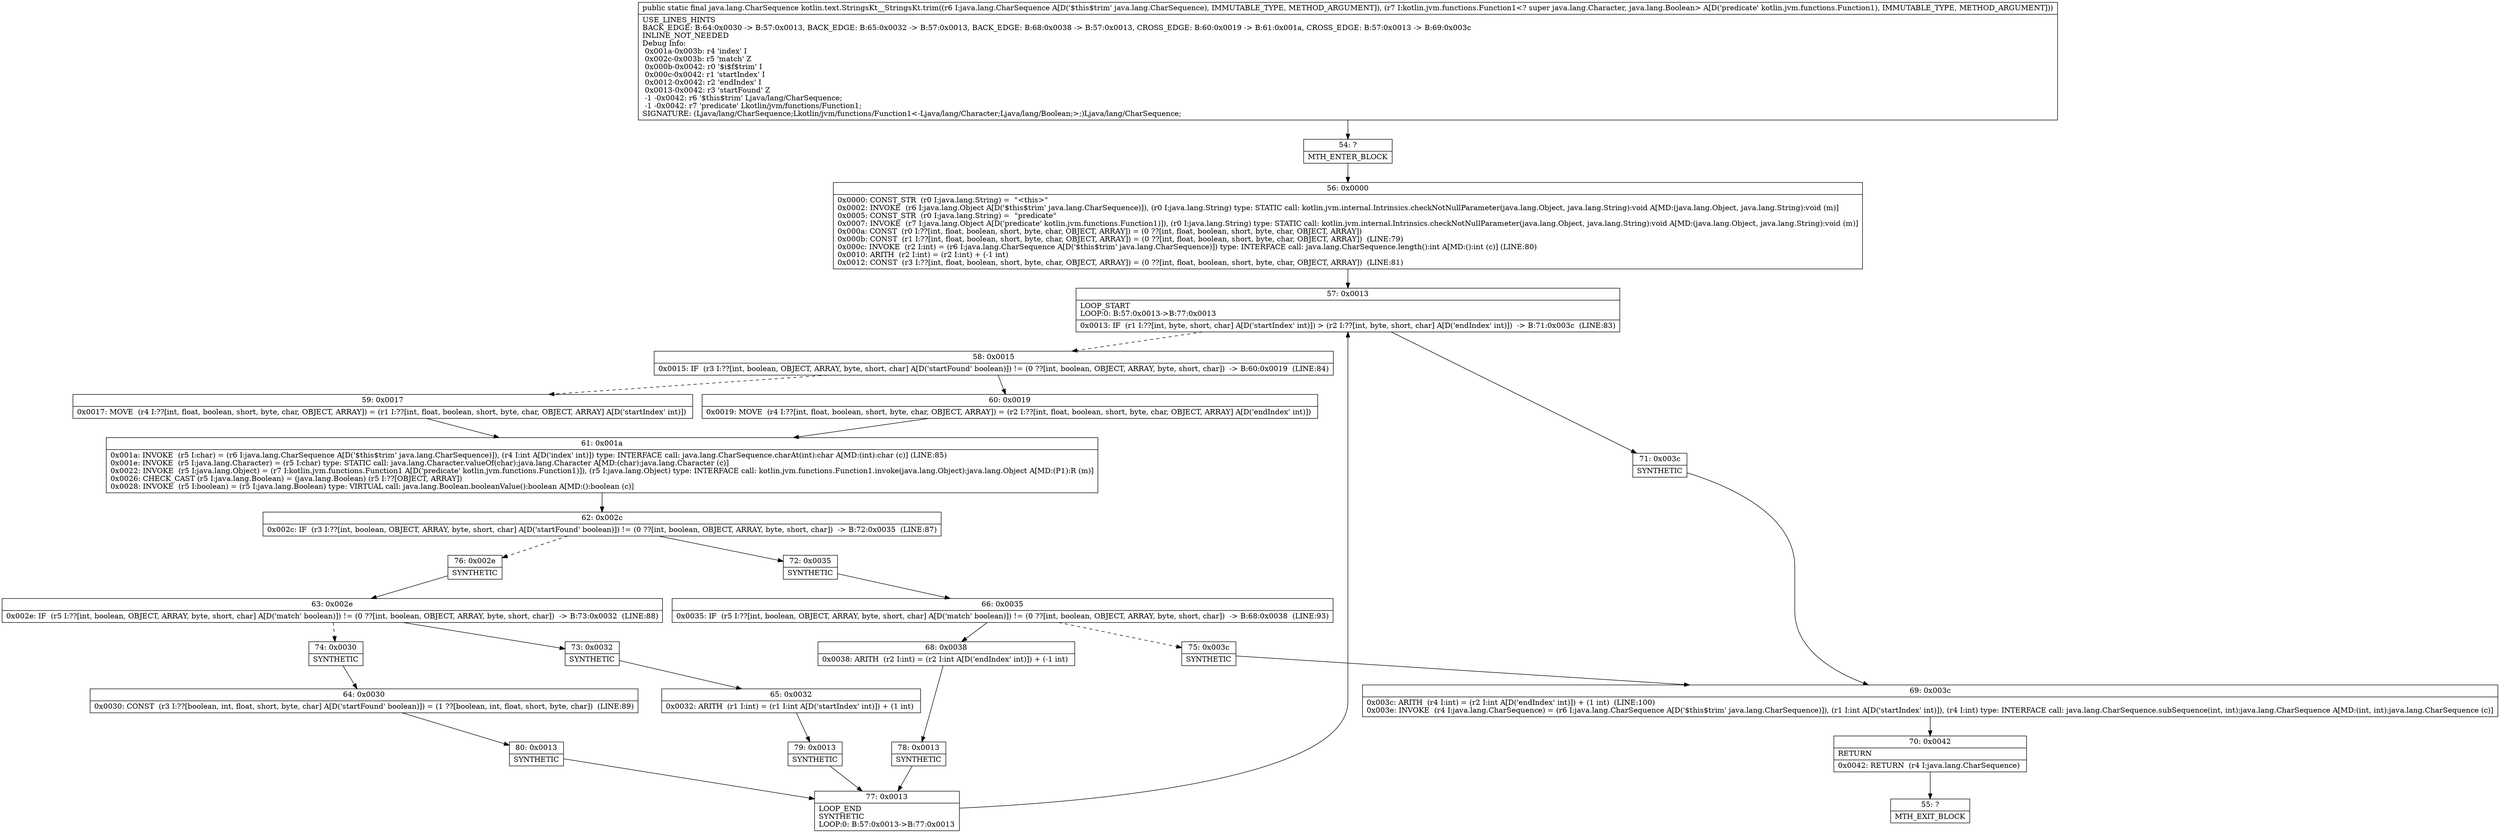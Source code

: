 digraph "CFG forkotlin.text.StringsKt__StringsKt.trim(Ljava\/lang\/CharSequence;Lkotlin\/jvm\/functions\/Function1;)Ljava\/lang\/CharSequence;" {
Node_54 [shape=record,label="{54\:\ ?|MTH_ENTER_BLOCK\l}"];
Node_56 [shape=record,label="{56\:\ 0x0000|0x0000: CONST_STR  (r0 I:java.lang.String) =  \"\<this\>\" \l0x0002: INVOKE  (r6 I:java.lang.Object A[D('$this$trim' java.lang.CharSequence)]), (r0 I:java.lang.String) type: STATIC call: kotlin.jvm.internal.Intrinsics.checkNotNullParameter(java.lang.Object, java.lang.String):void A[MD:(java.lang.Object, java.lang.String):void (m)]\l0x0005: CONST_STR  (r0 I:java.lang.String) =  \"predicate\" \l0x0007: INVOKE  (r7 I:java.lang.Object A[D('predicate' kotlin.jvm.functions.Function1)]), (r0 I:java.lang.String) type: STATIC call: kotlin.jvm.internal.Intrinsics.checkNotNullParameter(java.lang.Object, java.lang.String):void A[MD:(java.lang.Object, java.lang.String):void (m)]\l0x000a: CONST  (r0 I:??[int, float, boolean, short, byte, char, OBJECT, ARRAY]) = (0 ??[int, float, boolean, short, byte, char, OBJECT, ARRAY]) \l0x000b: CONST  (r1 I:??[int, float, boolean, short, byte, char, OBJECT, ARRAY]) = (0 ??[int, float, boolean, short, byte, char, OBJECT, ARRAY])  (LINE:79)\l0x000c: INVOKE  (r2 I:int) = (r6 I:java.lang.CharSequence A[D('$this$trim' java.lang.CharSequence)]) type: INTERFACE call: java.lang.CharSequence.length():int A[MD:():int (c)] (LINE:80)\l0x0010: ARITH  (r2 I:int) = (r2 I:int) + (\-1 int) \l0x0012: CONST  (r3 I:??[int, float, boolean, short, byte, char, OBJECT, ARRAY]) = (0 ??[int, float, boolean, short, byte, char, OBJECT, ARRAY])  (LINE:81)\l}"];
Node_57 [shape=record,label="{57\:\ 0x0013|LOOP_START\lLOOP:0: B:57:0x0013\-\>B:77:0x0013\l|0x0013: IF  (r1 I:??[int, byte, short, char] A[D('startIndex' int)]) \> (r2 I:??[int, byte, short, char] A[D('endIndex' int)])  \-\> B:71:0x003c  (LINE:83)\l}"];
Node_58 [shape=record,label="{58\:\ 0x0015|0x0015: IF  (r3 I:??[int, boolean, OBJECT, ARRAY, byte, short, char] A[D('startFound' boolean)]) != (0 ??[int, boolean, OBJECT, ARRAY, byte, short, char])  \-\> B:60:0x0019  (LINE:84)\l}"];
Node_59 [shape=record,label="{59\:\ 0x0017|0x0017: MOVE  (r4 I:??[int, float, boolean, short, byte, char, OBJECT, ARRAY]) = (r1 I:??[int, float, boolean, short, byte, char, OBJECT, ARRAY] A[D('startIndex' int)]) \l}"];
Node_61 [shape=record,label="{61\:\ 0x001a|0x001a: INVOKE  (r5 I:char) = (r6 I:java.lang.CharSequence A[D('$this$trim' java.lang.CharSequence)]), (r4 I:int A[D('index' int)]) type: INTERFACE call: java.lang.CharSequence.charAt(int):char A[MD:(int):char (c)] (LINE:85)\l0x001e: INVOKE  (r5 I:java.lang.Character) = (r5 I:char) type: STATIC call: java.lang.Character.valueOf(char):java.lang.Character A[MD:(char):java.lang.Character (c)]\l0x0022: INVOKE  (r5 I:java.lang.Object) = (r7 I:kotlin.jvm.functions.Function1 A[D('predicate' kotlin.jvm.functions.Function1)]), (r5 I:java.lang.Object) type: INTERFACE call: kotlin.jvm.functions.Function1.invoke(java.lang.Object):java.lang.Object A[MD:(P1):R (m)]\l0x0026: CHECK_CAST (r5 I:java.lang.Boolean) = (java.lang.Boolean) (r5 I:??[OBJECT, ARRAY]) \l0x0028: INVOKE  (r5 I:boolean) = (r5 I:java.lang.Boolean) type: VIRTUAL call: java.lang.Boolean.booleanValue():boolean A[MD:():boolean (c)]\l}"];
Node_62 [shape=record,label="{62\:\ 0x002c|0x002c: IF  (r3 I:??[int, boolean, OBJECT, ARRAY, byte, short, char] A[D('startFound' boolean)]) != (0 ??[int, boolean, OBJECT, ARRAY, byte, short, char])  \-\> B:72:0x0035  (LINE:87)\l}"];
Node_72 [shape=record,label="{72\:\ 0x0035|SYNTHETIC\l}"];
Node_66 [shape=record,label="{66\:\ 0x0035|0x0035: IF  (r5 I:??[int, boolean, OBJECT, ARRAY, byte, short, char] A[D('match' boolean)]) != (0 ??[int, boolean, OBJECT, ARRAY, byte, short, char])  \-\> B:68:0x0038  (LINE:93)\l}"];
Node_68 [shape=record,label="{68\:\ 0x0038|0x0038: ARITH  (r2 I:int) = (r2 I:int A[D('endIndex' int)]) + (\-1 int) \l}"];
Node_78 [shape=record,label="{78\:\ 0x0013|SYNTHETIC\l}"];
Node_77 [shape=record,label="{77\:\ 0x0013|LOOP_END\lSYNTHETIC\lLOOP:0: B:57:0x0013\-\>B:77:0x0013\l}"];
Node_75 [shape=record,label="{75\:\ 0x003c|SYNTHETIC\l}"];
Node_69 [shape=record,label="{69\:\ 0x003c|0x003c: ARITH  (r4 I:int) = (r2 I:int A[D('endIndex' int)]) + (1 int)  (LINE:100)\l0x003e: INVOKE  (r4 I:java.lang.CharSequence) = (r6 I:java.lang.CharSequence A[D('$this$trim' java.lang.CharSequence)]), (r1 I:int A[D('startIndex' int)]), (r4 I:int) type: INTERFACE call: java.lang.CharSequence.subSequence(int, int):java.lang.CharSequence A[MD:(int, int):java.lang.CharSequence (c)]\l}"];
Node_70 [shape=record,label="{70\:\ 0x0042|RETURN\l|0x0042: RETURN  (r4 I:java.lang.CharSequence) \l}"];
Node_55 [shape=record,label="{55\:\ ?|MTH_EXIT_BLOCK\l}"];
Node_76 [shape=record,label="{76\:\ 0x002e|SYNTHETIC\l}"];
Node_63 [shape=record,label="{63\:\ 0x002e|0x002e: IF  (r5 I:??[int, boolean, OBJECT, ARRAY, byte, short, char] A[D('match' boolean)]) != (0 ??[int, boolean, OBJECT, ARRAY, byte, short, char])  \-\> B:73:0x0032  (LINE:88)\l}"];
Node_73 [shape=record,label="{73\:\ 0x0032|SYNTHETIC\l}"];
Node_65 [shape=record,label="{65\:\ 0x0032|0x0032: ARITH  (r1 I:int) = (r1 I:int A[D('startIndex' int)]) + (1 int) \l}"];
Node_79 [shape=record,label="{79\:\ 0x0013|SYNTHETIC\l}"];
Node_74 [shape=record,label="{74\:\ 0x0030|SYNTHETIC\l}"];
Node_64 [shape=record,label="{64\:\ 0x0030|0x0030: CONST  (r3 I:??[boolean, int, float, short, byte, char] A[D('startFound' boolean)]) = (1 ??[boolean, int, float, short, byte, char])  (LINE:89)\l}"];
Node_80 [shape=record,label="{80\:\ 0x0013|SYNTHETIC\l}"];
Node_60 [shape=record,label="{60\:\ 0x0019|0x0019: MOVE  (r4 I:??[int, float, boolean, short, byte, char, OBJECT, ARRAY]) = (r2 I:??[int, float, boolean, short, byte, char, OBJECT, ARRAY] A[D('endIndex' int)]) \l}"];
Node_71 [shape=record,label="{71\:\ 0x003c|SYNTHETIC\l}"];
MethodNode[shape=record,label="{public static final java.lang.CharSequence kotlin.text.StringsKt__StringsKt.trim((r6 I:java.lang.CharSequence A[D('$this$trim' java.lang.CharSequence), IMMUTABLE_TYPE, METHOD_ARGUMENT]), (r7 I:kotlin.jvm.functions.Function1\<? super java.lang.Character, java.lang.Boolean\> A[D('predicate' kotlin.jvm.functions.Function1), IMMUTABLE_TYPE, METHOD_ARGUMENT]))  | USE_LINES_HINTS\lBACK_EDGE: B:64:0x0030 \-\> B:57:0x0013, BACK_EDGE: B:65:0x0032 \-\> B:57:0x0013, BACK_EDGE: B:68:0x0038 \-\> B:57:0x0013, CROSS_EDGE: B:60:0x0019 \-\> B:61:0x001a, CROSS_EDGE: B:57:0x0013 \-\> B:69:0x003c\lINLINE_NOT_NEEDED\lDebug Info:\l  0x001a\-0x003b: r4 'index' I\l  0x002c\-0x003b: r5 'match' Z\l  0x000b\-0x0042: r0 '$i$f$trim' I\l  0x000c\-0x0042: r1 'startIndex' I\l  0x0012\-0x0042: r2 'endIndex' I\l  0x0013\-0x0042: r3 'startFound' Z\l  \-1 \-0x0042: r6 '$this$trim' Ljava\/lang\/CharSequence;\l  \-1 \-0x0042: r7 'predicate' Lkotlin\/jvm\/functions\/Function1;\lSIGNATURE: (Ljava\/lang\/CharSequence;Lkotlin\/jvm\/functions\/Function1\<\-Ljava\/lang\/Character;Ljava\/lang\/Boolean;\>;)Ljava\/lang\/CharSequence;\l}"];
MethodNode -> Node_54;Node_54 -> Node_56;
Node_56 -> Node_57;
Node_57 -> Node_58[style=dashed];
Node_57 -> Node_71;
Node_58 -> Node_59[style=dashed];
Node_58 -> Node_60;
Node_59 -> Node_61;
Node_61 -> Node_62;
Node_62 -> Node_72;
Node_62 -> Node_76[style=dashed];
Node_72 -> Node_66;
Node_66 -> Node_68;
Node_66 -> Node_75[style=dashed];
Node_68 -> Node_78;
Node_78 -> Node_77;
Node_77 -> Node_57;
Node_75 -> Node_69;
Node_69 -> Node_70;
Node_70 -> Node_55;
Node_76 -> Node_63;
Node_63 -> Node_73;
Node_63 -> Node_74[style=dashed];
Node_73 -> Node_65;
Node_65 -> Node_79;
Node_79 -> Node_77;
Node_74 -> Node_64;
Node_64 -> Node_80;
Node_80 -> Node_77;
Node_60 -> Node_61;
Node_71 -> Node_69;
}


